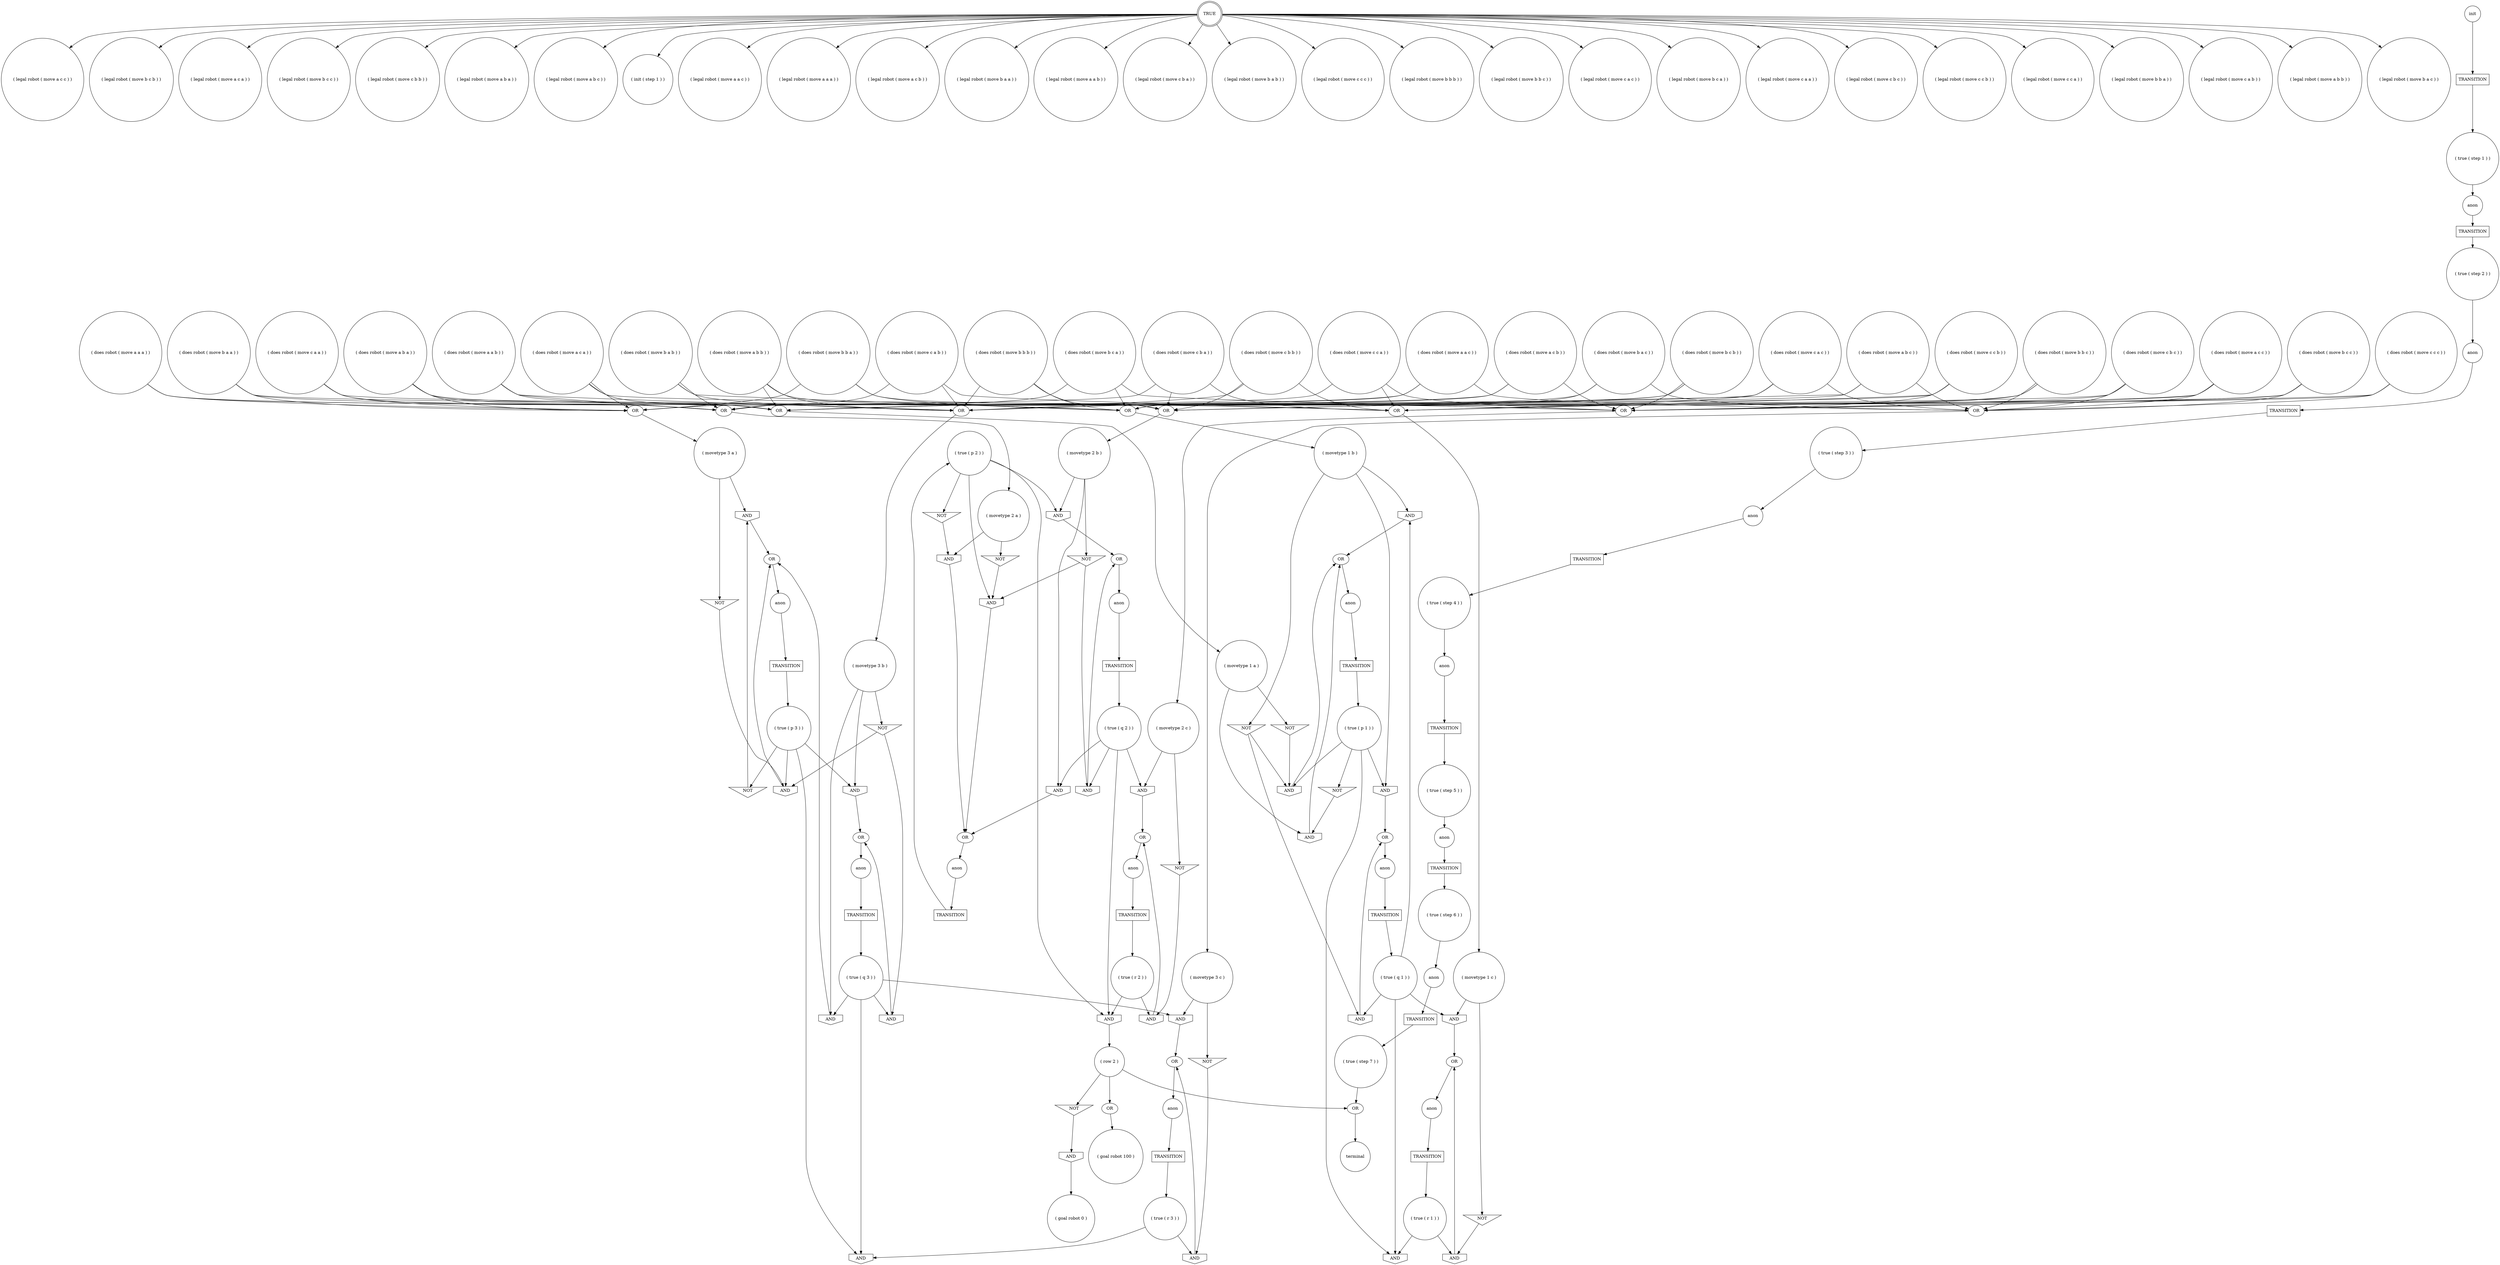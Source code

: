 digraph propNet
{
	"@3859f159"[shape=circle, value=false, fillcolor=white, label="( legal robot ( move a c c ) )"]; 
	"@4038202"[shape=circle, value=false, fillcolor=white, label="anon"]; "@4038202"->"@62fc58c9"; 
	"@1ee060e2"[shape=circle, value=false, fillcolor=white, label="( does robot ( move a b a ) )"]; "@1ee060e2"->"@5be3aa14"; "@1ee060e2"->"@3f9cab36"; "@1ee060e2"->"@47c36a1"; 
	"@2fb38bb0"[shape=circle, value=false, fillcolor=white, label="( legal robot ( move b c b ) )"]; 
	"@465e4f5a"[shape=circle, value=false, fillcolor=white, label="( true ( p 2 ) )"]; "@465e4f5a"->"@1aa114d9"; "@465e4f5a"->"@760064a9"; "@465e4f5a"->"@cc7a52c"; "@465e4f5a"->"@5821bbcf"; 
	"@53dbfcdf"[shape=ellipse, value=false, fillcolor=grey, label="OR"]; "@53dbfcdf"->"@78c330ef"; 
	"@1e0d140b"[shape=circle, value=false, fillcolor=white, label="( movetype 1 c )"]; "@1e0d140b"->"@62bce124"; "@1e0d140b"->"@53230c8f"; 
	"@74f70ef1"[shape=circle, value=false, fillcolor=white, label="( does robot ( move a b b ) )"]; "@74f70ef1"->"@50b7e3b0"; "@74f70ef1"->"@5be3aa14"; "@74f70ef1"->"@47c36a1"; 
	"@55020104"[shape=box, value=false, fillcolor=grey, label="TRANSITION"]; "@55020104"->"@6b2c3f8f"; 
	"@24bb22"[shape=invtriangle, value=false, fillcolor=grey, label="NOT"]; "@24bb22"->"@1c1d9acb"; "@24bb22"->"@760064a9"; 
	"@50b7e3b0"[shape=ellipse, value=false, fillcolor=grey, label="OR"]; "@50b7e3b0"->"@266c08e1"; 
	"@295afa52"[shape=box, value=false, fillcolor=grey, label="TRANSITION"]; "@295afa52"->"@4ace5918"; 
	"@674eec43"[shape=box, value=false, fillcolor=grey, label="TRANSITION"]; "@674eec43"->"@4db67fa5"; 
	"@4a6d3760"[shape=invhouse, value=false, fillcolor=grey, label="AND"]; "@4a6d3760"->"@38f159a4"; 
	"@4b9d9590"[shape=invtriangle, value=false, fillcolor=grey, label="NOT"]; "@4b9d9590"->"@3068d9f3"; 
	"@333bf329"[shape=circle, value=false, fillcolor=white, label="( legal robot ( move a c a ) )"]; 
	"@4db67fa5"[shape=circle, value=false, fillcolor=white, label="( true ( r 2 ) )"]; "@4db67fa5"->"@5527d015"; "@4db67fa5"->"@1aa114d9"; 
	"@205e2e4d"[shape=circle, value=false, fillcolor=white, label="( legal robot ( move b c c ) )"]; 
	"@6a60b474"[shape=circle, value=false, fillcolor=white, label="( does robot ( move a a a ) )"]; "@6a60b474"->"@3f9cab36"; "@6a60b474"->"@47c36a1"; "@6a60b474"->"@7451346c"; 
	"@6b331d27"[shape=invhouse, value=false, fillcolor=grey, label="AND"]; 
	"@4e6ad87c"[shape=box, value=false, fillcolor=grey, label="TRANSITION"]; "@4e6ad87c"->"@30392849"; 
	"@48cb42dc"[shape=circle, value=false, fillcolor=white, label="terminal"]; 
	"@6cb6b4af"[shape=invhouse, value=false, fillcolor=grey, label="AND"]; "@6cb6b4af"->"@4c1446a6"; 
	"@74f24ad2"[shape=circle, value=false, fillcolor=white, label="anon"]; "@74f24ad2"->"@15c97284"; 
	"@3cacc68f"[shape=circle, value=false, fillcolor=white, label="( legal robot ( move c b b ) )"]; 
	"@52ee5ec9"[shape=circle, value=false, fillcolor=white, label="anon"]; "@52ee5ec9"->"@7c73e8df"; 
	"@4a01bc26"[shape=invhouse, value=false, fillcolor=grey, label="AND"]; "@4a01bc26"->"@53dbfcdf"; 
	"@6ccf2fe6"[shape=box, value=false, fillcolor=grey, label="TRANSITION"]; "@6ccf2fe6"->"@465e4f5a"; 
	"@3363cb48"[shape=circle, value=false, fillcolor=white, label="( does robot ( move a a c ) )"]; "@3363cb48"->"@12df0d33"; "@3363cb48"->"@47c36a1"; "@3363cb48"->"@7451346c"; 
	"@78c330ef"[shape=circle, value=false, fillcolor=white, label="anon"]; "@78c330ef"->"@3cff5080"; 
	"@5f9e95ae"[shape=circle, value=false, fillcolor=white, label="anon"]; "@5f9e95ae"->"@674eec43"; 
	"@9d83fe8"[shape=circle, value=false, fillcolor=white, label="( movetype 1 b )"]; "@9d83fe8"->"@30c0cb61"; "@9d83fe8"->"@4a6d3760"; "@9d83fe8"->"@cefccd0"; 
	"@39247214"[shape=circle, value=false, fillcolor=white, label="( does robot ( move b c a ) )"]; "@39247214"->"@1a350bb7"; "@39247214"->"@498e3ebc"; "@39247214"->"@3f9cab36"; 
	"@6619172b"[shape=circle, value=false, fillcolor=white, label="( does robot ( move b b a ) )"]; "@6619172b"->"@1a350bb7"; "@6619172b"->"@5be3aa14"; "@6619172b"->"@3f9cab36"; 
	"@498e3ebc"[shape=ellipse, value=false, fillcolor=grey, label="OR"]; "@498e3ebc"->"@fe31c6c"; 
	"@5527d015"[shape=invhouse, value=false, fillcolor=grey, label="AND"]; "@5527d015"->"@1492b4c7"; 
	"@62fc58c9"[shape=box, value=false, fillcolor=grey, label="TRANSITION"]; "@62fc58c9"->"@1d72a095"; 
	"@4687cbbe"[shape=circle, value=false, fillcolor=white, label="anon"]; "@4687cbbe"->"@393cd4dd"; 
	"@ac2dcf9"[shape=invtriangle, value=false, fillcolor=grey, label="NOT"]; "@ac2dcf9"->"@5a372279"; "@ac2dcf9"->"@2615167a"; 
	"@1845e17e"[shape=circle, value=false, fillcolor=white, label="( legal robot ( move a b a ) )"]; 
	"@7451346c"[shape=ellipse, value=false, fillcolor=grey, label="OR"]; "@7451346c"->"@32fdf49"; 
	"@cefccd0"[shape=invhouse, value=false, fillcolor=grey, label="AND"]; "@cefccd0"->"@3f5f2dcf"; 
	"@15723d4d"[shape=circle, value=false, fillcolor=white, label="( legal robot ( move a b c ) )"]; 
	"@49d6c297"[shape=circle, value=false, fillcolor=white, label="( init ( step 1 ) )"]; 
	"@68f4ecc"[shape=circle, value=false, fillcolor=white, label="anon"]; "@68f4ecc"->"@4291cc0d"; 
	"@289a35d9"[shape=circle, value=false, fillcolor=white, label="( does robot ( move c b a ) )"]; "@289a35d9"->"@5be3aa14"; "@289a35d9"->"@3f9cab36"; "@289a35d9"->"@76b4bffb"; 
	"@76dffc9c"[shape=circle, value=false, fillcolor=white, label="( legal robot ( move a a c ) )"]; 
	"@76720c37"[shape=circle, value=false, fillcolor=white, label="( true ( r 1 ) )"]; "@76720c37"->"@6b331d27"; "@76720c37"->"@4a01bc26"; 
	"@76038845"[shape=circle, value=false, fillcolor=white, label="( legal robot ( move a a a ) )"]; 
	"@34fb4cb3"[shape=circle, value=false, fillcolor=white, label="( true ( q 1 ) )"]; "@34fb4cb3"->"@6b331d27"; "@34fb4cb3"->"@15989bf0"; "@34fb4cb3"->"@62bce124"; "@34fb4cb3"->"@4a6d3760"; 
	"@761b2a57"[shape=circle, value=false, fillcolor=white, label="init"]; "@761b2a57"->"@6eaaa5d0"; 
	"@15c97284"[shape=box, value=false, fillcolor=grey, label="TRANSITION"]; "@15c97284"->"@14bf5916"; 
	"@5a372279"[shape=invhouse, value=false, fillcolor=grey, label="AND"]; "@5a372279"->"@2480ef22"; 
	"@76b4bffb"[shape=ellipse, value=false, fillcolor=grey, label="OR"]; "@76b4bffb"->"@1e0d140b"; 
	"@3db1e9fe"[shape=ellipse, value=false, fillcolor=grey, label="OR"]; "@3db1e9fe"->"@48cb42dc"; 
	"@7626be69"[shape=invtriangle, value=false, fillcolor=grey, label="NOT"]; "@7626be69"->"@1582a13d"; 
	"@7524fb74"[shape=circle, value=false, fillcolor=white, label="( does robot ( move b b c ) )"]; "@7524fb74"->"@1a350bb7"; "@7524fb74"->"@5be3aa14"; "@7524fb74"->"@12df0d33"; 
	"@4c1f192"[shape=circle, value=false, fillcolor=white, label="( legal robot ( move a c b ) )"]; 
	"@5c1cb048"[shape=invtriangle, value=false, fillcolor=grey, label="NOT"]; "@5c1cb048"->"@24be5a4e"; 
	"@38f159a4"[shape=ellipse, value=false, fillcolor=grey, label="OR"]; "@38f159a4"->"@b96b537"; 
	"@1492b4c7"[shape=ellipse, value=false, fillcolor=grey, label="OR"]; "@1492b4c7"->"@5f9e95ae"; 
	"@2b9817cd"[shape=circle, value=false, fillcolor=white, label="( legal robot ( move b a a ) )"]; 
	"@87a9b2c"[shape=circle, value=false, fillcolor=white, label="( true ( q 3 ) )"]; "@87a9b2c"->"@68411cc7"; "@87a9b2c"->"@4916a48e"; "@87a9b2c"->"@514f6591"; "@87a9b2c"->"@2615167a"; 
	"@7f9945ce"[shape=circle, value=false, fillcolor=white, label="( legal robot ( move a a b ) )"]; 
	"@2662c93b"[shape=circle, value=false, fillcolor=white, label="anon"]; "@2662c93b"->"@4a0cd6dc"; 
	"@2b36146a"[shape=circle, value=false, fillcolor=white, label="( true ( step 2 ) )"]; "@2b36146a"->"@74f24ad2"; 
	"@1a11f64c"[shape=circle, value=false, fillcolor=white, label="( legal robot ( move c b a ) )"]; 
	"@1f6df633"[shape=circle, value=false, fillcolor=white, label="( true ( r 3 ) )"]; "@1f6df633"->"@4916a48e"; "@1f6df633"->"@1582a13d"; 
	"@2e9cf89"[shape=circle, value=false, fillcolor=white, label="( legal robot ( move b a b ) )"]; 
	"@34be4fde"[shape=circle, value=false, fillcolor=white, label="( legal robot ( move c c c ) )"]; 
	"@fa0afc2"[shape=circle, value=false, fillcolor=white, label="( legal robot ( move b b b ) )"]; 
	"@4b721816"[shape=circle, value=false, fillcolor=white, label="( true ( step 6 ) )"]; "@4b721816"->"@2e56580"; 
	"@1eba6dde"[shape=circle, value=false, fillcolor=white, label="( does robot ( move c c b ) )"]; "@1eba6dde"->"@498e3ebc"; "@1eba6dde"->"@50b7e3b0"; "@1eba6dde"->"@76b4bffb"; 
	"@2e56580"[shape=circle, value=false, fillcolor=white, label="anon"]; "@2e56580"->"@55020104"; 
	"@32fdf49"[shape=circle, value=false, fillcolor=white, label="( movetype 2 a )"]; "@32fdf49"->"@37b50d57"; "@32fdf49"->"@6106ce73"; 
	"@9041e62"[shape=circle, value=false, fillcolor=white, label="( legal robot ( move b b c ) )"]; 
	"@3fc9c9b"[shape=circle, value=false, fillcolor=white, label="( row 2 )"]; "@3fc9c9b"->"@796d95df"; "@3fc9c9b"->"@4b9d9590"; "@3fc9c9b"->"@3db1e9fe"; 
	"@15989bf0"[shape=invhouse, value=false, fillcolor=grey, label="AND"]; "@15989bf0"->"@3f5f2dcf"; 
	"@1fe7aa8d"[shape=circle, value=false, fillcolor=white, label="( goal robot 100 )"]; 
	"@7d382e52"[shape=circle, value=false, fillcolor=white, label="( does robot ( move b c c ) )"]; "@7d382e52"->"@1a350bb7"; "@7d382e52"->"@498e3ebc"; "@7d382e52"->"@12df0d33"; 
	"@3fe0ea8a"[shape=ellipse, value=false, fillcolor=grey, label="OR"]; "@3fe0ea8a"->"@1a6bd79f"; 
	"@65694a05"[shape=invhouse, value=false, fillcolor=grey, label="AND"]; "@65694a05"->"@38f159a4"; 
	"@2615167a"[shape=invhouse, value=false, fillcolor=grey, label="AND"]; "@2615167a"->"@3fe0ea8a"; 
	"@30392849"[shape=circle, value=false, fillcolor=white, label="( true ( p 3 ) )"]; "@30392849"->"@5c1cb048"; "@30392849"->"@4916a48e"; "@30392849"->"@5a372279"; "@30392849"->"@323ab145"; 
	"@6106ce73"[shape=invhouse, value=false, fillcolor=grey, label="AND"]; "@6106ce73"->"@4c1446a6"; 
	"@740e636"[shape=circle, value=false, fillcolor=white, label="( does robot ( move b c b ) )"]; "@740e636"->"@1a350bb7"; "@740e636"->"@498e3ebc"; "@740e636"->"@50b7e3b0"; 
	"@2c2b6453"[shape=circle, value=false, fillcolor=white, label="( movetype 3 c )"]; "@2c2b6453"->"@514f6591"; "@2c2b6453"->"@7626be69"; 
	"@7935804d"[shape=circle, value=false, fillcolor=white, label="( does robot ( move c a a ) )"]; "@7935804d"->"@3f9cab36"; "@7935804d"->"@7451346c"; "@7935804d"->"@76b4bffb"; 
	"@1aa114d9"[shape=invhouse, value=false, fillcolor=grey, label="AND"]; "@1aa114d9"->"@3fc9c9b"; 
	"@6eaaa5d0"[shape=box, value=false, fillcolor=grey, label="TRANSITION"]; "@6eaaa5d0"->"@4943617"; 
	"@26cbe3b6"[shape=circle, value=false, fillcolor=white, label="( movetype 2 b )"]; "@26cbe3b6"->"@24bb22"; "@26cbe3b6"->"@6cb6b4af"; "@26cbe3b6"->"@cc7a52c"; 
	"@1631e14c"[shape=invtriangle, value=false, fillcolor=grey, label="NOT"]; "@1631e14c"->"@5527d015"; 
	"@323ab145"[shape=invhouse, value=false, fillcolor=grey, label="AND"]; "@323ab145"->"@3fe0ea8a"; 
	"@256c8313"[shape=invtriangle, value=false, fillcolor=grey, label="NOT"]; "@256c8313"->"@5a372279"; 
	"@3cff5080"[shape=box, value=false, fillcolor=grey, label="TRANSITION"]; "@3cff5080"->"@76720c37"; 
	"@11b6b436"[shape=circle, value=false, fillcolor=white, label="( does robot ( move b a a ) )"]; "@11b6b436"->"@1a350bb7"; "@11b6b436"->"@3f9cab36"; "@11b6b436"->"@7451346c"; 
	"@1a350bb7"[shape=ellipse, value=false, fillcolor=grey, label="OR"]; "@1a350bb7"->"@9d83fe8"; 
	"@4943617"[shape=circle, value=false, fillcolor=white, label="( true ( step 1 ) )"]; "@4943617"->"@68f4ecc"; 
	"@68411cc7"[shape=invhouse, value=false, fillcolor=grey, label="AND"]; "@68411cc7"->"@2480ef22"; 
	"@72957d1e"[shape=circle, value=false, fillcolor=white, label="anon"]; "@72957d1e"->"@6ccf2fe6"; 
	"@7a293fa2"[shape=invtriangle, value=false, fillcolor=grey, label="NOT"]; "@7a293fa2"->"@65694a05"; 
	"@5a6e26e2"[shape=circle, value=false, fillcolor=white, label="( legal robot ( move c a c ) )"]; 
	"@74cfbf42"[shape=circle, value=false, fillcolor=white, label="( does robot ( move b a b ) )"]; "@74cfbf42"->"@1a350bb7"; "@74cfbf42"->"@50b7e3b0"; "@74cfbf42"->"@7451346c"; 
	"@266c08e1"[shape=circle, value=false, fillcolor=white, label="( movetype 3 b )"]; "@266c08e1"->"@68411cc7"; "@266c08e1"->"@ac2dcf9"; "@266c08e1"->"@323ab145"; 
	"@11b61b3b"[shape=circle, value=false, fillcolor=white, label="( legal robot ( move b c a ) )"]; 
	"@fe31c6c"[shape=circle, value=false, fillcolor=white, label="( movetype 2 c )"]; "@fe31c6c"->"@1631e14c"; "@fe31c6c"->"@115194ef"; 
	"@3f5f2dcf"[shape=ellipse, value=false, fillcolor=grey, label="OR"]; "@3f5f2dcf"->"@4687cbbe"; 
	"@45dd0d4c"[shape=circle, value=false, fillcolor=white, label="( legal robot ( move c a a ) )"]; 
	"@83daea9"[shape=circle, value=false, fillcolor=white, label="( legal robot ( move c b c ) )"]; 
	"@702b22be"[shape=circle, value=false, fillcolor=white, label="( does robot ( move a b c ) )"]; "@702b22be"->"@5be3aa14"; "@702b22be"->"@12df0d33"; "@702b22be"->"@47c36a1"; 
	"@301c3389"[shape=box, value=false, fillcolor=grey, label="TRANSITION"]; "@301c3389"->"@4b721816"; 
	"@69b3cf24"[shape=circle, value=false, fillcolor=white, label="( does robot ( move b b b ) )"]; "@69b3cf24"->"@1a350bb7"; "@69b3cf24"->"@50b7e3b0"; "@69b3cf24"->"@5be3aa14"; 
	"@62bce124"[shape=invhouse, value=false, fillcolor=grey, label="AND"]; "@62bce124"->"@53dbfcdf"; 
	"@4916a48e"[shape=invhouse, value=false, fillcolor=grey, label="AND"]; 
	"@3068d9f3"[shape=invhouse, value=false, fillcolor=grey, label="AND"]; "@3068d9f3"->"@6a1aefe2"; 
	"@4291cc0d"[shape=box, value=false, fillcolor=grey, label="TRANSITION"]; "@4291cc0d"->"@2b36146a"; 
	"@6cad940d"[shape=invhouse, value=false, fillcolor=grey, label="AND"]; "@6cad940d"->"@38f159a4"; 
	"@77f3e452"[shape=circle, value=false, fillcolor=white, label="( movetype 3 a )"]; "@77f3e452"->"@24be5a4e"; "@77f3e452"->"@256c8313"; 
	"@b96b537"[shape=circle, value=false, fillcolor=white, label="anon"]; "@b96b537"->"@295afa52"; 
	"@30c0cb61"[shape=invtriangle, value=false, fillcolor=grey, label="NOT"]; "@30c0cb61"->"@15989bf0"; "@30c0cb61"->"@65694a05"; 
	"@7e1a0cb8"[shape=circle, value=false, fillcolor=white, label="anon"]; "@7e1a0cb8"->"@4e6ad87c"; 
	"@2480ef22"[shape=ellipse, value=false, fillcolor=grey, label="OR"]; "@2480ef22"->"@7e1a0cb8"; 
	"@6b2c3f8f"[shape=circle, value=false, fillcolor=white, label="( true ( step 7 ) )"]; "@6b2c3f8f"->"@3db1e9fe"; 
	"@6e496ced"[shape=circle, value=false, fillcolor=white, label="anon"]; "@6e496ced"->"@76a10e5a"; 
	"@1177d4d0"[shape=circle, value=false, fillcolor=white, label="( legal robot ( move c c b ) )"]; 
	"@14bf5916"[shape=circle, value=false, fillcolor=white, label="( true ( step 3 ) )"]; "@14bf5916"->"@2662c93b"; 
	"@760064a9"[shape=invhouse, value=false, fillcolor=grey, label="AND"]; "@760064a9"->"@4c1446a6"; 
	"@1ee5d24f"[shape=circle, value=false, fillcolor=white, label="( does robot ( move a c c ) )"]; "@1ee5d24f"->"@498e3ebc"; "@1ee5d24f"->"@12df0d33"; "@1ee5d24f"->"@47c36a1"; 
	"@3f9cab36"[shape=ellipse, value=false, fillcolor=grey, label="OR"]; "@3f9cab36"->"@77f3e452"; 
	"@53230c8f"[shape=invtriangle, value=false, fillcolor=grey, label="NOT"]; "@53230c8f"->"@4a01bc26"; 
	"@7c73e8df"[shape=box, value=false, fillcolor=grey, label="TRANSITION"]; "@7c73e8df"->"@1f6df633"; 
	"@298c7e3c"[shape=circle, value=false, fillcolor=white, label="( does robot ( move a a b ) )"]; "@298c7e3c"->"@50b7e3b0"; "@298c7e3c"->"@47c36a1"; "@298c7e3c"->"@7451346c"; 
	"@4c1446a6"[shape=ellipse, value=false, fillcolor=grey, label="OR"]; "@4c1446a6"->"@72957d1e"; 
	"@796d95df"[shape=ellipse, value=false, fillcolor=grey, label="OR"]; "@796d95df"->"@1fe7aa8d"; 
	"@366c9bdf"[shape=circle, value=false, fillcolor=white, label="( does robot ( move c b b ) )"]; "@366c9bdf"->"@50b7e3b0"; "@366c9bdf"->"@5be3aa14"; "@366c9bdf"->"@76b4bffb"; 
	"@7ea4fa11"[shape=circle, value=false, fillcolor=white, label="( does robot ( move c c c ) )"]; "@7ea4fa11"->"@498e3ebc"; "@7ea4fa11"->"@12df0d33"; "@7ea4fa11"->"@76b4bffb"; 
	"@3987bf31"[shape=invtriangle, value=false, fillcolor=grey, label="NOT"]; "@3987bf31"->"@6cad940d"; 
	"@58e42f53"[shape=ellipse, value=false, fillcolor=grey, label="OR"]; "@58e42f53"->"@6e496ced"; 
	"@4618bcaf"[shape=circle, value=false, fillcolor=white, label="( legal robot ( move c c a ) )"]; 
	"@4d5ee6e4"[shape=circle, value=false, fillcolor=white, label="( does robot ( move a c b ) )"]; "@4d5ee6e4"->"@498e3ebc"; "@4d5ee6e4"->"@50b7e3b0"; "@4d5ee6e4"->"@47c36a1"; 
	"@41337c88"[shape=circle, value=false, fillcolor=white, label="( does robot ( move c b c ) )"]; "@41337c88"->"@5be3aa14"; "@41337c88"->"@12df0d33"; "@41337c88"->"@76b4bffb"; 
	"@591004ab"[shape=circle, value=false, fillcolor=white, label="( legal robot ( move b b a ) )"]; 
	"@66950129"[shape=circle, value=false, fillcolor=white, label="( does robot ( move b a c ) )"]; "@66950129"->"@1a350bb7"; "@66950129"->"@12df0d33"; "@66950129"->"@7451346c"; 
	"@3672f5cc"[shape=circle, value=false, fillcolor=white, label="( true ( q 2 ) )"]; "@3672f5cc"->"@1c1d9acb"; "@3672f5cc"->"@1aa114d9"; "@3672f5cc"->"@6cb6b4af"; "@3672f5cc"->"@115194ef"; 
	"@115194ef"[shape=invhouse, value=false, fillcolor=grey, label="AND"]; "@115194ef"->"@1492b4c7"; 
	"@1582a13d"[shape=invhouse, value=false, fillcolor=grey, label="AND"]; "@1582a13d"->"@1839e2f7"; 
	"@2ead546f"[shape=circle, value=false, fillcolor=white, label="( does robot ( move c c a ) )"]; "@2ead546f"->"@498e3ebc"; "@2ead546f"->"@3f9cab36"; "@2ead546f"->"@76b4bffb"; 
	"@2070abb8"[shape=circle, value=false, fillcolor=white, label="( legal robot ( move c a b ) )"]; 
	"@1839e2f7"[shape=ellipse, value=false, fillcolor=grey, label="OR"]; "@1839e2f7"->"@52ee5ec9"; 
	"@4a0cd6dc"[shape=box, value=false, fillcolor=grey, label="TRANSITION"]; "@4a0cd6dc"->"@408b6053"; 
	"@75018fd4"[shape=box, value=false, fillcolor=grey, label="TRANSITION"]; "@75018fd4"->"@87a9b2c"; 
	"@4ace5918"[shape=circle, value=false, fillcolor=white, label="( true ( p 1 ) )"]; "@4ace5918"->"@6b331d27"; "@4ace5918"->"@3987bf31"; "@4ace5918"->"@65694a05"; "@4ace5918"->"@cefccd0"; 
	"@1c1d9acb"[shape=invhouse, value=false, fillcolor=grey, label="AND"]; "@1c1d9acb"->"@58e42f53"; 
	"@408b6053"[shape=circle, value=false, fillcolor=white, label="( true ( step 4 ) )"]; "@408b6053"->"@4038202"; 
	"@d46719a"[shape=circle, value=false, fillcolor=white, label="( movetype 1 a )"]; "@d46719a"->"@6cad940d"; "@d46719a"->"@7a293fa2"; 
	"@2ed9f405"[shape=circle, value=false, fillcolor=white, label="anon"]; "@2ed9f405"->"@301c3389"; 
	"@1a5b5c87"[shape=circle, value=false, fillcolor=white, label="( legal robot ( move a b b ) )"]; 
	"@47c36a1"[shape=ellipse, value=false, fillcolor=grey, label="OR"]; "@47c36a1"->"@d46719a"; 
	"@514f6591"[shape=invhouse, value=false, fillcolor=grey, label="AND"]; "@514f6591"->"@1839e2f7"; 
	"@393cd4dd"[shape=box, value=false, fillcolor=grey, label="TRANSITION"]; "@393cd4dd"->"@34fb4cb3"; 
	"@379a4d78"[shape=circle, value=false, fillcolor=white, label="( does robot ( move c a c ) )"]; "@379a4d78"->"@12df0d33"; "@379a4d78"->"@7451346c"; "@379a4d78"->"@76b4bffb"; 
	"@37b50d57"[shape=invtriangle, value=false, fillcolor=grey, label="NOT"]; "@37b50d57"->"@760064a9"; 
	"@1d72a095"[shape=circle, value=false, fillcolor=white, label="( true ( step 5 ) )"]; "@1d72a095"->"@2ed9f405"; 
	"@cc7a52c"[shape=invhouse, value=false, fillcolor=grey, label="AND"]; "@cc7a52c"->"@58e42f53"; 
	"@12df0d33"[shape=ellipse, value=false, fillcolor=grey, label="OR"]; "@12df0d33"->"@2c2b6453"; 
	"@159b5c76"[shape=circle, value=false, fillcolor=white, label="( does robot ( move c a b ) )"]; "@159b5c76"->"@50b7e3b0"; "@159b5c76"->"@7451346c"; "@159b5c76"->"@76b4bffb"; 
	"@5821bbcf"[shape=invtriangle, value=false, fillcolor=grey, label="NOT"]; "@5821bbcf"->"@6106ce73"; 
	"@24be5a4e"[shape=invhouse, value=false, fillcolor=grey, label="AND"]; "@24be5a4e"->"@2480ef22"; 
	"@1a6bd79f"[shape=circle, value=false, fillcolor=white, label="anon"]; "@1a6bd79f"->"@75018fd4"; 
	"@5314bfe0"[shape=circle, value=false, fillcolor=white, label="( legal robot ( move b a c ) )"]; 
	"@4e4737b1"[shape=doublecircle, value=false, fillcolor=grey, label="TRUE"]; "@4e4737b1"->"@3859f159"; "@4e4737b1"->"@49d6c297"; "@4e4737b1"->"@76dffc9c"; "@4e4737b1"->"@2fb38bb0"; "@4e4737b1"->"@76038845"; "@4e4737b1"->"@2070abb8"; "@4e4737b1"->"@5a6e26e2"; "@4e4737b1"->"@11b61b3b"; "@4e4737b1"->"@45dd0d4c"; "@4e4737b1"->"@333bf329"; "@4e4737b1"->"@4c1f192"; "@4e4737b1"->"@205e2e4d"; "@4e4737b1"->"@83daea9"; "@4e4737b1"->"@2b9817cd"; "@4e4737b1"->"@7f9945ce"; "@4e4737b1"->"@1a5b5c87"; "@4e4737b1"->"@1a11f64c"; "@4e4737b1"->"@2e9cf89"; "@4e4737b1"->"@34be4fde"; "@4e4737b1"->"@fa0afc2"; "@4e4737b1"->"@3cacc68f"; "@4e4737b1"->"@9041e62"; "@4e4737b1"->"@1177d4d0"; "@4e4737b1"->"@5314bfe0"; "@4e4737b1"->"@4618bcaf"; "@4e4737b1"->"@591004ab"; "@4e4737b1"->"@1845e17e"; "@4e4737b1"->"@15723d4d"; 
	"@5be3aa14"[shape=ellipse, value=false, fillcolor=grey, label="OR"]; "@5be3aa14"->"@26cbe3b6"; 
	"@6a1aefe2"[shape=circle, value=false, fillcolor=white, label="( goal robot 0 )"]; 
	"@76a10e5a"[shape=box, value=false, fillcolor=grey, label="TRANSITION"]; "@76a10e5a"->"@3672f5cc"; 
	"@5f95cc68"[shape=circle, value=false, fillcolor=white, label="( does robot ( move a c a ) )"]; "@5f95cc68"->"@498e3ebc"; "@5f95cc68"->"@3f9cab36"; "@5f95cc68"->"@47c36a1"; 
}